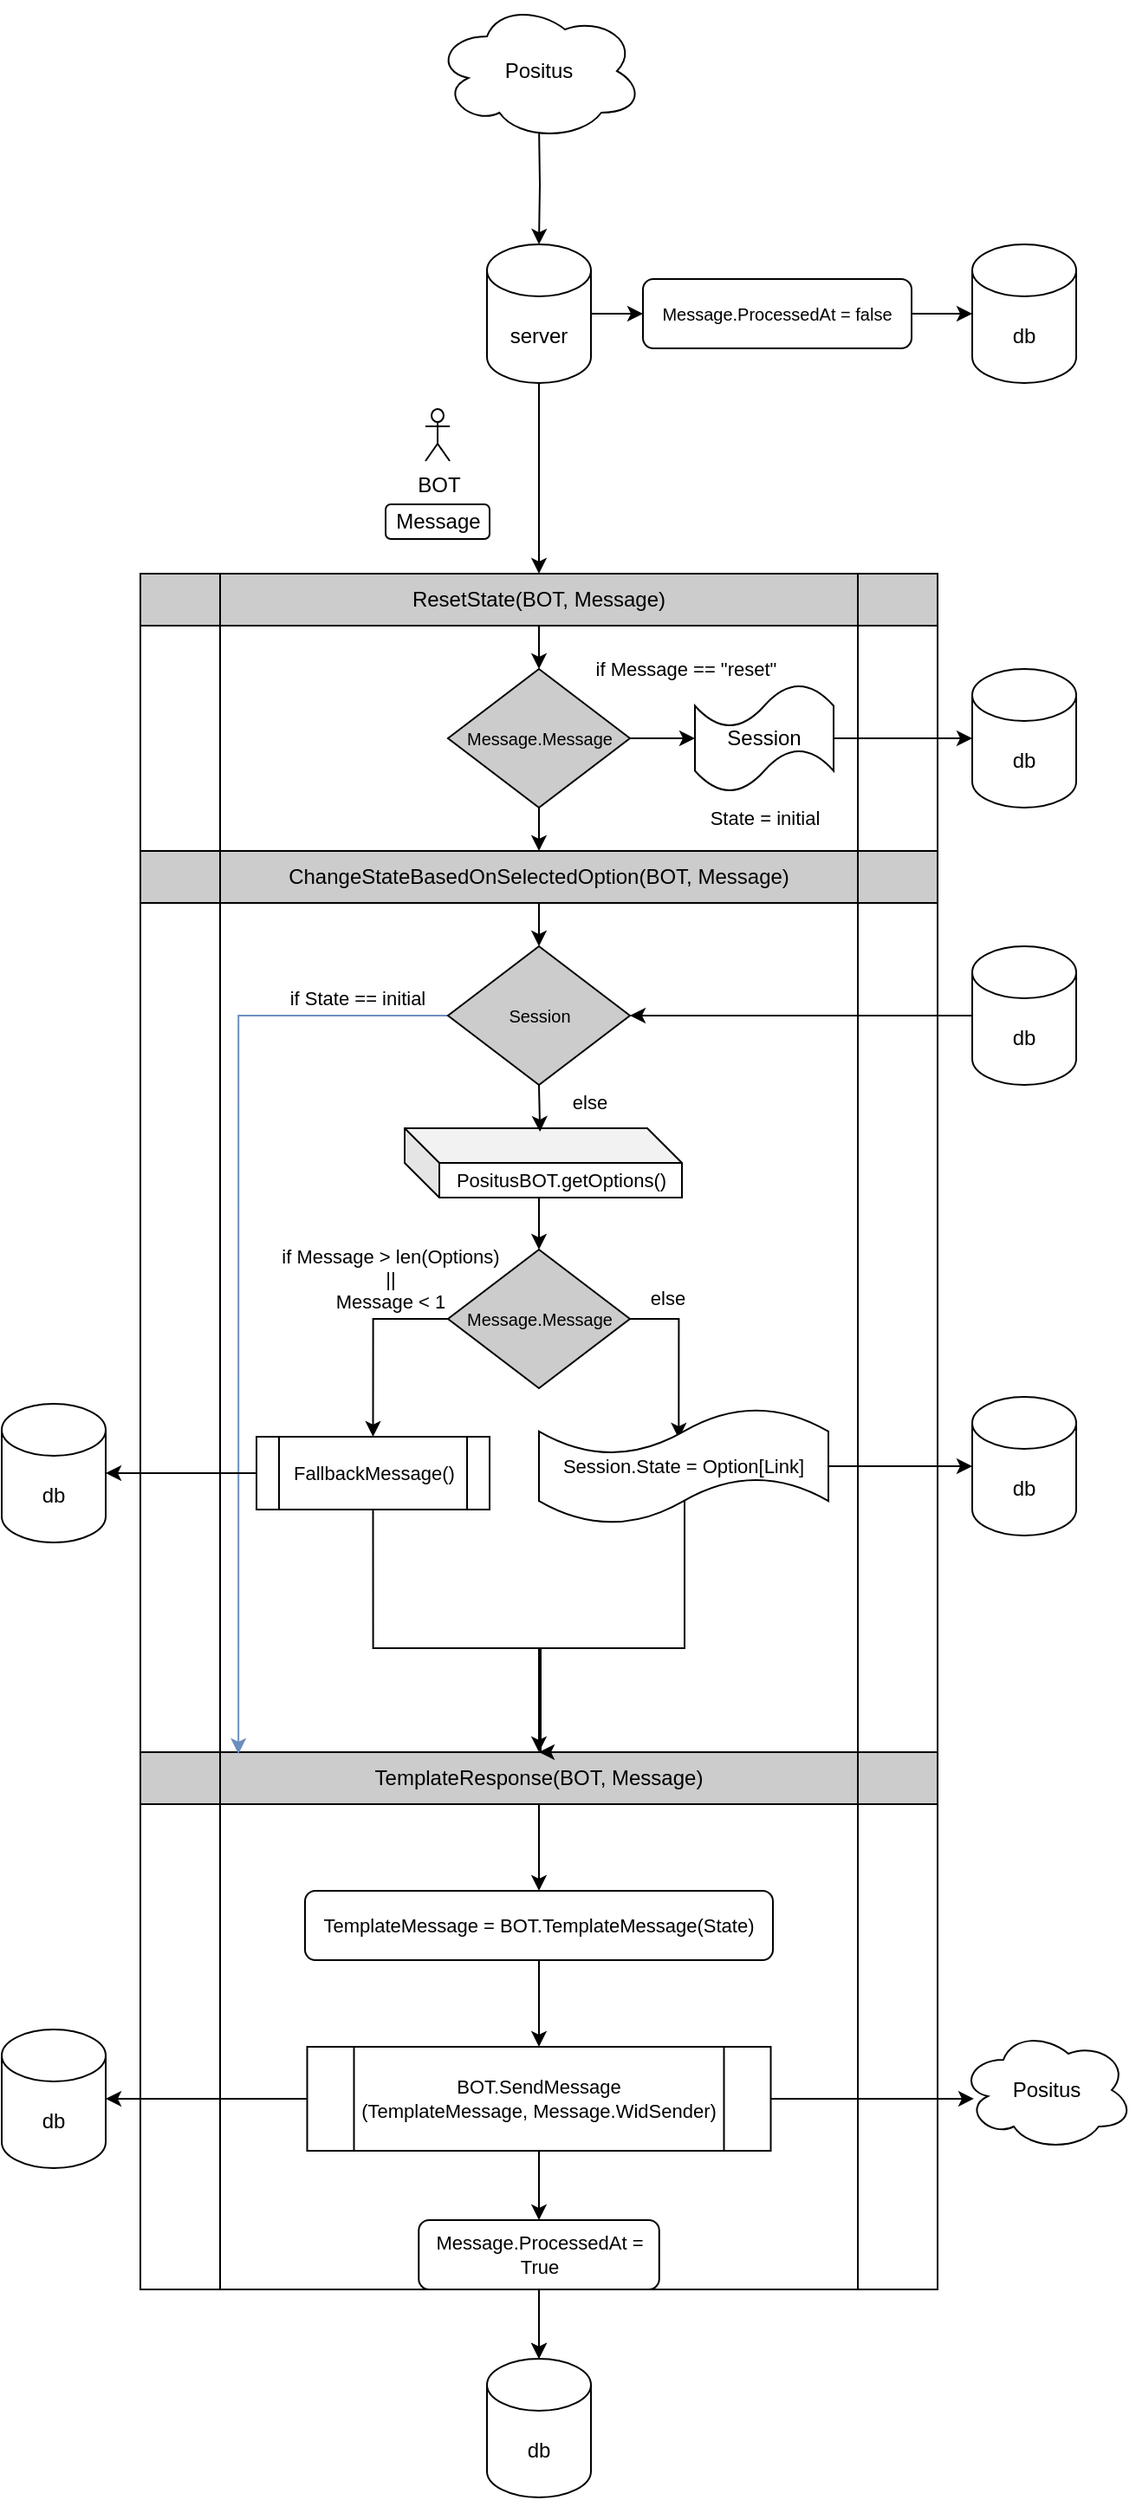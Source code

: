 <mxfile version="18.0.4" type="device"><diagram id="1sl6mb4yzjy7ddwGqmYP" name="Page-1"><mxGraphModel dx="1578" dy="862" grid="1" gridSize="10" guides="1" tooltips="1" connect="1" arrows="1" fold="1" page="1" pageScale="1" pageWidth="827" pageHeight="1169" math="0" shadow="0"><root><mxCell id="0"/><mxCell id="1" parent="0"/><mxCell id="NLPYnwqCYHeWxkkKSdKS-97" style="edgeStyle=orthogonalEdgeStyle;rounded=0;orthogonalLoop=1;jettySize=auto;html=1;exitX=1;exitY=0.5;exitDx=0;exitDy=0;entryX=0;entryY=0.5;entryDx=0;entryDy=0;entryPerimeter=0;fontSize=10;" edge="1" parent="1" source="NLPYnwqCYHeWxkkKSdKS-1" target="NLPYnwqCYHeWxkkKSdKS-6"><mxGeometry relative="1" as="geometry"/></mxCell><mxCell id="NLPYnwqCYHeWxkkKSdKS-1" value="Message.ProcessedAt = false" style="rounded=1;whiteSpace=wrap;html=1;fontSize=10;" vertex="1" parent="1"><mxGeometry x="540" y="310" width="155" height="40" as="geometry"/></mxCell><mxCell id="NLPYnwqCYHeWxkkKSdKS-12" value="" style="edgeStyle=orthogonalEdgeStyle;rounded=0;orthogonalLoop=1;jettySize=auto;html=1;" edge="1" parent="1" source="NLPYnwqCYHeWxkkKSdKS-4" target="NLPYnwqCYHeWxkkKSdKS-11"><mxGeometry relative="1" as="geometry"/></mxCell><mxCell id="NLPYnwqCYHeWxkkKSdKS-96" style="edgeStyle=orthogonalEdgeStyle;rounded=0;orthogonalLoop=1;jettySize=auto;html=1;exitX=1;exitY=0.5;exitDx=0;exitDy=0;exitPerimeter=0;entryX=0;entryY=0.5;entryDx=0;entryDy=0;fontSize=10;" edge="1" parent="1" source="NLPYnwqCYHeWxkkKSdKS-4" target="NLPYnwqCYHeWxkkKSdKS-1"><mxGeometry relative="1" as="geometry"/></mxCell><mxCell id="NLPYnwqCYHeWxkkKSdKS-4" value="server" style="shape=cylinder3;whiteSpace=wrap;html=1;boundedLbl=1;backgroundOutline=1;size=15;" vertex="1" parent="1"><mxGeometry x="450" y="290" width="60" height="80" as="geometry"/></mxCell><mxCell id="NLPYnwqCYHeWxkkKSdKS-95" style="edgeStyle=orthogonalEdgeStyle;rounded=0;orthogonalLoop=1;jettySize=auto;html=1;entryX=0.5;entryY=0;entryDx=0;entryDy=0;entryPerimeter=0;fontSize=11;" edge="1" parent="1" target="NLPYnwqCYHeWxkkKSdKS-4"><mxGeometry relative="1" as="geometry"><mxPoint x="480" y="220" as="sourcePoint"/></mxGeometry></mxCell><mxCell id="NLPYnwqCYHeWxkkKSdKS-5" value="Positus" style="ellipse;shape=cloud;whiteSpace=wrap;html=1;" vertex="1" parent="1"><mxGeometry x="420" y="150" width="120" height="80" as="geometry"/></mxCell><mxCell id="NLPYnwqCYHeWxkkKSdKS-6" value="db" style="shape=cylinder3;whiteSpace=wrap;html=1;boundedLbl=1;backgroundOutline=1;size=15;" vertex="1" parent="1"><mxGeometry x="730" y="290" width="60" height="80" as="geometry"/></mxCell><mxCell id="NLPYnwqCYHeWxkkKSdKS-11" value="" style="shape=process;whiteSpace=wrap;html=1;backgroundOutline=1;" vertex="1" parent="1"><mxGeometry x="250" y="480" width="460" height="990" as="geometry"/></mxCell><mxCell id="NLPYnwqCYHeWxkkKSdKS-13" value="BOT" style="shape=umlActor;verticalLabelPosition=bottom;verticalAlign=top;html=1;outlineConnect=0;" vertex="1" parent="1"><mxGeometry x="414.5" y="385" width="14" height="30" as="geometry"/></mxCell><mxCell id="NLPYnwqCYHeWxkkKSdKS-16" value="Message" style="rounded=1;whiteSpace=wrap;html=1;" vertex="1" parent="1"><mxGeometry x="391.5" y="440" width="60" height="20" as="geometry"/></mxCell><mxCell id="NLPYnwqCYHeWxkkKSdKS-31" style="edgeStyle=orthogonalEdgeStyle;rounded=0;orthogonalLoop=1;jettySize=auto;html=1;exitX=0.5;exitY=1;exitDx=0;exitDy=0;fontSize=11;" edge="1" parent="1" source="NLPYnwqCYHeWxkkKSdKS-17" target="NLPYnwqCYHeWxkkKSdKS-23"><mxGeometry relative="1" as="geometry"/></mxCell><mxCell id="NLPYnwqCYHeWxkkKSdKS-17" value="ResetState(BOT, Message)" style="shape=process;whiteSpace=wrap;html=1;backgroundOutline=1;fillColor=#CCCCCC;" vertex="1" parent="1"><mxGeometry x="250" y="480" width="460" height="30" as="geometry"/></mxCell><mxCell id="NLPYnwqCYHeWxkkKSdKS-37" style="edgeStyle=orthogonalEdgeStyle;rounded=0;orthogonalLoop=1;jettySize=auto;html=1;exitX=0.5;exitY=1;exitDx=0;exitDy=0;entryX=0.5;entryY=0;entryDx=0;entryDy=0;fontSize=11;" edge="1" parent="1" source="NLPYnwqCYHeWxkkKSdKS-18" target="NLPYnwqCYHeWxkkKSdKS-36"><mxGeometry relative="1" as="geometry"/></mxCell><mxCell id="NLPYnwqCYHeWxkkKSdKS-18" value="ChangeStateBasedOnSelectedOption(BOT, Message)" style="shape=process;whiteSpace=wrap;html=1;backgroundOutline=1;fillColor=#CCCCCC;" vertex="1" parent="1"><mxGeometry x="250" y="640" width="460" height="30" as="geometry"/></mxCell><mxCell id="NLPYnwqCYHeWxkkKSdKS-74" style="edgeStyle=orthogonalEdgeStyle;rounded=0;orthogonalLoop=1;jettySize=auto;html=1;exitX=0.5;exitY=1;exitDx=0;exitDy=0;fontSize=11;" edge="1" parent="1" source="NLPYnwqCYHeWxkkKSdKS-19" target="NLPYnwqCYHeWxkkKSdKS-73"><mxGeometry relative="1" as="geometry"/></mxCell><mxCell id="NLPYnwqCYHeWxkkKSdKS-19" value="TemplateResponse(BOT, Message)" style="shape=process;whiteSpace=wrap;html=1;backgroundOutline=1;fillColor=#CCCCCC;" vertex="1" parent="1"><mxGeometry x="250" y="1160" width="460" height="30" as="geometry"/></mxCell><mxCell id="NLPYnwqCYHeWxkkKSdKS-21" value="db" style="shape=cylinder3;whiteSpace=wrap;html=1;boundedLbl=1;backgroundOutline=1;size=15;" vertex="1" parent="1"><mxGeometry x="730" y="535" width="60" height="80" as="geometry"/></mxCell><mxCell id="NLPYnwqCYHeWxkkKSdKS-25" value="" style="edgeStyle=orthogonalEdgeStyle;rounded=0;orthogonalLoop=1;jettySize=auto;html=1;fontSize=11;" edge="1" parent="1" source="NLPYnwqCYHeWxkkKSdKS-23" target="NLPYnwqCYHeWxkkKSdKS-24"><mxGeometry relative="1" as="geometry"/></mxCell><mxCell id="NLPYnwqCYHeWxkkKSdKS-29" style="edgeStyle=orthogonalEdgeStyle;rounded=0;orthogonalLoop=1;jettySize=auto;html=1;exitX=0.5;exitY=1;exitDx=0;exitDy=0;entryX=0.5;entryY=0;entryDx=0;entryDy=0;fontSize=11;" edge="1" parent="1" source="NLPYnwqCYHeWxkkKSdKS-23" target="NLPYnwqCYHeWxkkKSdKS-18"><mxGeometry relative="1" as="geometry"/></mxCell><mxCell id="NLPYnwqCYHeWxkkKSdKS-23" value="Message.Message" style="rhombus;whiteSpace=wrap;html=1;fillColor=#CCCCCC;fontSize=10;" vertex="1" parent="1"><mxGeometry x="427.5" y="535" width="105" height="80" as="geometry"/></mxCell><mxCell id="NLPYnwqCYHeWxkkKSdKS-28" style="edgeStyle=orthogonalEdgeStyle;rounded=0;orthogonalLoop=1;jettySize=auto;html=1;exitX=1;exitY=0.5;exitDx=0;exitDy=0;exitPerimeter=0;entryX=0;entryY=0.5;entryDx=0;entryDy=0;entryPerimeter=0;fontSize=11;" edge="1" parent="1" source="NLPYnwqCYHeWxkkKSdKS-24" target="NLPYnwqCYHeWxkkKSdKS-21"><mxGeometry relative="1" as="geometry"/></mxCell><mxCell id="NLPYnwqCYHeWxkkKSdKS-24" value="Session" style="shape=tape;whiteSpace=wrap;html=1;" vertex="1" parent="1"><mxGeometry x="570" y="543.75" width="80" height="62.5" as="geometry"/></mxCell><mxCell id="NLPYnwqCYHeWxkkKSdKS-26" value="State = initial" style="text;html=1;strokeColor=none;fillColor=none;align=center;verticalAlign=middle;whiteSpace=wrap;rounded=0;fontSize=11;" vertex="1" parent="1"><mxGeometry x="552.5" y="606.25" width="115" height="30" as="geometry"/></mxCell><mxCell id="NLPYnwqCYHeWxkkKSdKS-27" value="if Message == &quot;reset&quot;" style="text;html=1;strokeColor=none;fillColor=none;align=center;verticalAlign=middle;whiteSpace=wrap;rounded=0;fontSize=11;" vertex="1" parent="1"><mxGeometry x="500" y="519.75" width="130" height="30" as="geometry"/></mxCell><mxCell id="NLPYnwqCYHeWxkkKSdKS-53" style="edgeStyle=orthogonalEdgeStyle;rounded=0;orthogonalLoop=1;jettySize=auto;html=1;exitX=0;exitY=0.5;exitDx=0;exitDy=0;entryX=0.5;entryY=0;entryDx=0;entryDy=0;fontSize=11;" edge="1" parent="1" source="NLPYnwqCYHeWxkkKSdKS-32" target="NLPYnwqCYHeWxkkKSdKS-50"><mxGeometry relative="1" as="geometry"/></mxCell><mxCell id="NLPYnwqCYHeWxkkKSdKS-54" style="edgeStyle=orthogonalEdgeStyle;rounded=0;orthogonalLoop=1;jettySize=auto;html=1;exitX=1;exitY=0.5;exitDx=0;exitDy=0;entryX=0.483;entryY=0.261;entryDx=0;entryDy=0;entryPerimeter=0;fontSize=11;" edge="1" parent="1" source="NLPYnwqCYHeWxkkKSdKS-32" target="NLPYnwqCYHeWxkkKSdKS-44"><mxGeometry relative="1" as="geometry"/></mxCell><mxCell id="NLPYnwqCYHeWxkkKSdKS-32" value="Message.Message" style="rhombus;whiteSpace=wrap;html=1;fillColor=#CCCCCC;fontSize=10;" vertex="1" parent="1"><mxGeometry x="427.5" y="870" width="105" height="80" as="geometry"/></mxCell><mxCell id="NLPYnwqCYHeWxkkKSdKS-43" style="edgeStyle=orthogonalEdgeStyle;rounded=0;orthogonalLoop=1;jettySize=auto;html=1;exitX=0;exitY=0;exitDx=90;exitDy=40;exitPerimeter=0;entryX=0.5;entryY=0;entryDx=0;entryDy=0;fontSize=11;" edge="1" parent="1" source="NLPYnwqCYHeWxkkKSdKS-33" target="NLPYnwqCYHeWxkkKSdKS-32"><mxGeometry relative="1" as="geometry"/></mxCell><mxCell id="NLPYnwqCYHeWxkkKSdKS-33" value="PositusBOT.getOptions()" style="shape=cube;whiteSpace=wrap;html=1;boundedLbl=1;backgroundOutline=1;darkOpacity=0.05;darkOpacity2=0.1;fontSize=11;fillColor=#FFFFFF;" vertex="1" parent="1"><mxGeometry x="402.5" y="800" width="160" height="40" as="geometry"/></mxCell><mxCell id="NLPYnwqCYHeWxkkKSdKS-42" style="edgeStyle=orthogonalEdgeStyle;rounded=0;orthogonalLoop=1;jettySize=auto;html=1;exitX=0.5;exitY=1;exitDx=0;exitDy=0;entryX=0.488;entryY=0.05;entryDx=0;entryDy=0;entryPerimeter=0;fontSize=11;" edge="1" parent="1" source="NLPYnwqCYHeWxkkKSdKS-36" target="NLPYnwqCYHeWxkkKSdKS-33"><mxGeometry relative="1" as="geometry"/></mxCell><mxCell id="NLPYnwqCYHeWxkkKSdKS-61" style="edgeStyle=orthogonalEdgeStyle;rounded=0;orthogonalLoop=1;jettySize=auto;html=1;exitX=0;exitY=0.5;exitDx=0;exitDy=0;entryX=0.123;entryY=0.033;entryDx=0;entryDy=0;entryPerimeter=0;fontSize=11;fillColor=#dae8fc;strokeColor=#6c8ebf;" edge="1" parent="1" source="NLPYnwqCYHeWxkkKSdKS-36" target="NLPYnwqCYHeWxkkKSdKS-19"><mxGeometry relative="1" as="geometry"><Array as="points"><mxPoint x="307" y="735"/></Array></mxGeometry></mxCell><mxCell id="NLPYnwqCYHeWxkkKSdKS-36" value="Session" style="rhombus;whiteSpace=wrap;html=1;fillColor=#CCCCCC;fontSize=10;" vertex="1" parent="1"><mxGeometry x="427.5" y="695" width="105" height="80" as="geometry"/></mxCell><mxCell id="NLPYnwqCYHeWxkkKSdKS-40" value="if State == initial" style="text;html=1;strokeColor=none;fillColor=none;align=center;verticalAlign=middle;whiteSpace=wrap;rounded=0;fontSize=11;" vertex="1" parent="1"><mxGeometry x="317.75" y="710" width="115" height="30" as="geometry"/></mxCell><mxCell id="NLPYnwqCYHeWxkkKSdKS-46" style="edgeStyle=orthogonalEdgeStyle;rounded=0;orthogonalLoop=1;jettySize=auto;html=1;exitX=1;exitY=0.5;exitDx=0;exitDy=0;exitPerimeter=0;fontSize=11;" edge="1" parent="1" source="NLPYnwqCYHeWxkkKSdKS-44" target="NLPYnwqCYHeWxkkKSdKS-45"><mxGeometry relative="1" as="geometry"/></mxCell><mxCell id="NLPYnwqCYHeWxkkKSdKS-63" style="edgeStyle=orthogonalEdgeStyle;rounded=0;orthogonalLoop=1;jettySize=auto;html=1;exitX=0.503;exitY=0.784;exitDx=0;exitDy=0;exitPerimeter=0;entryX=0.5;entryY=0;entryDx=0;entryDy=0;fontSize=11;" edge="1" parent="1" source="NLPYnwqCYHeWxkkKSdKS-44" target="NLPYnwqCYHeWxkkKSdKS-19"><mxGeometry relative="1" as="geometry"><Array as="points"><mxPoint x="564" y="1100"/><mxPoint x="481" y="1100"/></Array></mxGeometry></mxCell><mxCell id="NLPYnwqCYHeWxkkKSdKS-44" value="Session.State = Option[Link]" style="shape=tape;whiteSpace=wrap;html=1;fontSize=11;fillColor=#FFFFFF;" vertex="1" parent="1"><mxGeometry x="480" y="961.5" width="167" height="67" as="geometry"/></mxCell><mxCell id="NLPYnwqCYHeWxkkKSdKS-45" value="db" style="shape=cylinder3;whiteSpace=wrap;html=1;boundedLbl=1;backgroundOutline=1;size=15;" vertex="1" parent="1"><mxGeometry x="730" y="955" width="60" height="80" as="geometry"/></mxCell><mxCell id="NLPYnwqCYHeWxkkKSdKS-52" style="edgeStyle=orthogonalEdgeStyle;rounded=0;orthogonalLoop=1;jettySize=auto;html=1;exitX=0;exitY=0.5;exitDx=0;exitDy=0;entryX=1;entryY=0.5;entryDx=0;entryDy=0;entryPerimeter=0;fontSize=11;" edge="1" parent="1" source="NLPYnwqCYHeWxkkKSdKS-50" target="NLPYnwqCYHeWxkkKSdKS-51"><mxGeometry relative="1" as="geometry"/></mxCell><mxCell id="NLPYnwqCYHeWxkkKSdKS-56" style="edgeStyle=orthogonalEdgeStyle;rounded=0;orthogonalLoop=1;jettySize=auto;html=1;exitX=0.5;exitY=1;exitDx=0;exitDy=0;entryX=0.5;entryY=0;entryDx=0;entryDy=0;fontSize=11;" edge="1" parent="1" source="NLPYnwqCYHeWxkkKSdKS-50" target="NLPYnwqCYHeWxkkKSdKS-19"><mxGeometry relative="1" as="geometry"><Array as="points"><mxPoint x="384" y="1100"/><mxPoint x="480" y="1100"/></Array></mxGeometry></mxCell><mxCell id="NLPYnwqCYHeWxkkKSdKS-50" value="FallbackMessage()" style="shape=process;whiteSpace=wrap;html=1;backgroundOutline=1;fontSize=11;fillColor=#FFFFFF;" vertex="1" parent="1"><mxGeometry x="317" y="978" width="134.5" height="42" as="geometry"/></mxCell><mxCell id="NLPYnwqCYHeWxkkKSdKS-51" value="db" style="shape=cylinder3;whiteSpace=wrap;html=1;boundedLbl=1;backgroundOutline=1;size=15;" vertex="1" parent="1"><mxGeometry x="170" y="959" width="60" height="80" as="geometry"/></mxCell><mxCell id="NLPYnwqCYHeWxkkKSdKS-68" value="if Message &amp;gt; len(Options) &lt;br&gt;|| &lt;br&gt;Message &amp;lt; 1" style="text;html=1;strokeColor=none;fillColor=none;align=center;verticalAlign=middle;whiteSpace=wrap;rounded=0;fontSize=11;" vertex="1" parent="1"><mxGeometry x="317.75" y="857" width="153" height="60" as="geometry"/></mxCell><mxCell id="NLPYnwqCYHeWxkkKSdKS-69" value="else" style="text;html=1;strokeColor=none;fillColor=none;align=center;verticalAlign=middle;whiteSpace=wrap;rounded=0;fontSize=11;" vertex="1" parent="1"><mxGeometry x="530.5" y="888" width="47" height="20" as="geometry"/></mxCell><mxCell id="NLPYnwqCYHeWxkkKSdKS-70" value="else" style="text;html=1;strokeColor=none;fillColor=none;align=center;verticalAlign=middle;whiteSpace=wrap;rounded=0;fontSize=11;" vertex="1" parent="1"><mxGeometry x="451.5" y="770" width="115" height="30" as="geometry"/></mxCell><mxCell id="NLPYnwqCYHeWxkkKSdKS-72" style="edgeStyle=orthogonalEdgeStyle;rounded=0;orthogonalLoop=1;jettySize=auto;html=1;exitX=0;exitY=0.5;exitDx=0;exitDy=0;exitPerimeter=0;entryX=1;entryY=0.5;entryDx=0;entryDy=0;fontSize=11;" edge="1" parent="1" source="NLPYnwqCYHeWxkkKSdKS-71" target="NLPYnwqCYHeWxkkKSdKS-36"><mxGeometry relative="1" as="geometry"/></mxCell><mxCell id="NLPYnwqCYHeWxkkKSdKS-71" value="db" style="shape=cylinder3;whiteSpace=wrap;html=1;boundedLbl=1;backgroundOutline=1;size=15;" vertex="1" parent="1"><mxGeometry x="730" y="695" width="60" height="80" as="geometry"/></mxCell><mxCell id="NLPYnwqCYHeWxkkKSdKS-78" style="edgeStyle=orthogonalEdgeStyle;rounded=0;orthogonalLoop=1;jettySize=auto;html=1;exitX=0.5;exitY=1;exitDx=0;exitDy=0;entryX=0.5;entryY=0;entryDx=0;entryDy=0;fontSize=11;" edge="1" parent="1" source="NLPYnwqCYHeWxkkKSdKS-73" target="NLPYnwqCYHeWxkkKSdKS-77"><mxGeometry relative="1" as="geometry"/></mxCell><mxCell id="NLPYnwqCYHeWxkkKSdKS-73" value="TemplateMessage = BOT.TemplateMessage(State)" style="rounded=1;whiteSpace=wrap;html=1;fontSize=11;" vertex="1" parent="1"><mxGeometry x="345" y="1240" width="270" height="40" as="geometry"/></mxCell><mxCell id="NLPYnwqCYHeWxkkKSdKS-75" value="db" style="shape=cylinder3;whiteSpace=wrap;html=1;boundedLbl=1;backgroundOutline=1;size=15;" vertex="1" parent="1"><mxGeometry x="170" y="1320" width="60" height="80" as="geometry"/></mxCell><mxCell id="NLPYnwqCYHeWxkkKSdKS-79" style="edgeStyle=orthogonalEdgeStyle;rounded=0;orthogonalLoop=1;jettySize=auto;html=1;exitX=0;exitY=0.5;exitDx=0;exitDy=0;entryX=1;entryY=0.5;entryDx=0;entryDy=0;entryPerimeter=0;fontSize=11;" edge="1" parent="1" source="NLPYnwqCYHeWxkkKSdKS-77" target="NLPYnwqCYHeWxkkKSdKS-75"><mxGeometry relative="1" as="geometry"/></mxCell><mxCell id="NLPYnwqCYHeWxkkKSdKS-84" style="edgeStyle=orthogonalEdgeStyle;rounded=0;orthogonalLoop=1;jettySize=auto;html=1;exitX=1;exitY=0.5;exitDx=0;exitDy=0;entryX=0.08;entryY=0.571;entryDx=0;entryDy=0;entryPerimeter=0;fontSize=11;" edge="1" parent="1" source="NLPYnwqCYHeWxkkKSdKS-77" target="NLPYnwqCYHeWxkkKSdKS-83"><mxGeometry relative="1" as="geometry"/></mxCell><mxCell id="NLPYnwqCYHeWxkkKSdKS-89" style="edgeStyle=orthogonalEdgeStyle;rounded=0;orthogonalLoop=1;jettySize=auto;html=1;exitX=0.5;exitY=1;exitDx=0;exitDy=0;fontSize=11;" edge="1" parent="1" source="NLPYnwqCYHeWxkkKSdKS-77" target="NLPYnwqCYHeWxkkKSdKS-86"><mxGeometry relative="1" as="geometry"/></mxCell><mxCell id="NLPYnwqCYHeWxkkKSdKS-77" value="BOT.SendMessage&lt;br&gt;(TemplateMessage, Message.WidSender)" style="shape=process;whiteSpace=wrap;html=1;backgroundOutline=1;fontSize=11;" vertex="1" parent="1"><mxGeometry x="346.25" y="1330" width="267.5" height="60" as="geometry"/></mxCell><mxCell id="NLPYnwqCYHeWxkkKSdKS-83" value="Positus" style="ellipse;shape=cloud;whiteSpace=wrap;html=1;" vertex="1" parent="1"><mxGeometry x="723" y="1320" width="100" height="70" as="geometry"/></mxCell><mxCell id="NLPYnwqCYHeWxkkKSdKS-88" style="edgeStyle=orthogonalEdgeStyle;rounded=0;orthogonalLoop=1;jettySize=auto;html=1;entryX=0.5;entryY=0;entryDx=0;entryDy=0;entryPerimeter=0;fontSize=11;" edge="1" parent="1" target="NLPYnwqCYHeWxkkKSdKS-87"><mxGeometry relative="1" as="geometry"><mxPoint x="480" y="1480" as="sourcePoint"/></mxGeometry></mxCell><mxCell id="NLPYnwqCYHeWxkkKSdKS-90" style="edgeStyle=orthogonalEdgeStyle;rounded=0;orthogonalLoop=1;jettySize=auto;html=1;exitX=0.5;exitY=1;exitDx=0;exitDy=0;entryX=0.5;entryY=0;entryDx=0;entryDy=0;entryPerimeter=0;fontSize=11;" edge="1" parent="1" source="NLPYnwqCYHeWxkkKSdKS-86" target="NLPYnwqCYHeWxkkKSdKS-87"><mxGeometry relative="1" as="geometry"/></mxCell><mxCell id="NLPYnwqCYHeWxkkKSdKS-86" value="Message.ProcessedAt = True" style="rounded=1;whiteSpace=wrap;html=1;fontSize=11;" vertex="1" parent="1"><mxGeometry x="410.63" y="1430" width="138.75" height="40" as="geometry"/></mxCell><mxCell id="NLPYnwqCYHeWxkkKSdKS-87" value="db" style="shape=cylinder3;whiteSpace=wrap;html=1;boundedLbl=1;backgroundOutline=1;size=15;" vertex="1" parent="1"><mxGeometry x="450" y="1510" width="60" height="80" as="geometry"/></mxCell></root></mxGraphModel></diagram></mxfile>